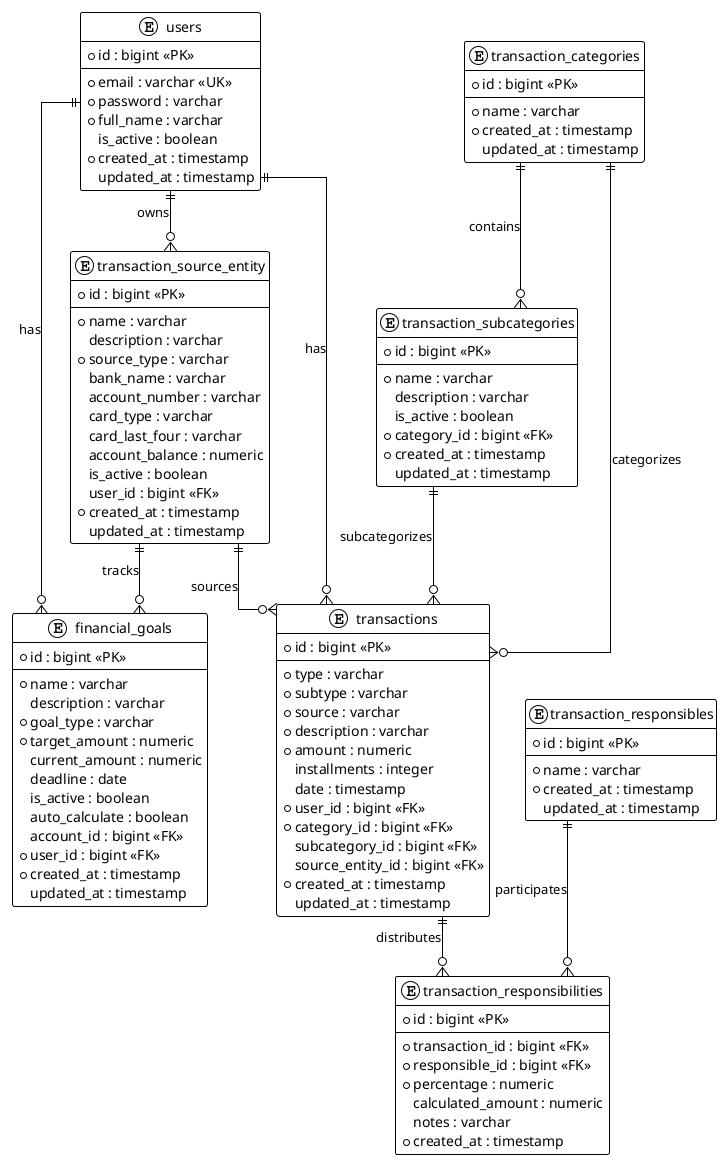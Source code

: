 @startuml Database Schema
!theme plain
skinparam backgroundColor #FFFFFF
skinparam linetype ortho

entity "users" {
    * id : bigint <<PK>>
    --
    * email : varchar <<UK>>
    * password : varchar
    * full_name : varchar
    is_active : boolean
    * created_at : timestamp
    updated_at : timestamp
}

entity "transaction_categories" {
    * id : bigint <<PK>>
    --
    * name : varchar
    * created_at : timestamp
    updated_at : timestamp
}

entity "transaction_subcategories" {
    * id : bigint <<PK>>
    --
    * name : varchar
    description : varchar
    is_active : boolean
    * category_id : bigint <<FK>>
    * created_at : timestamp
    updated_at : timestamp
}

entity "transaction_source_entity" {
    * id : bigint <<PK>>
    --
    * name : varchar
    description : varchar
    * source_type : varchar
    bank_name : varchar
    account_number : varchar
    card_type : varchar
    card_last_four : varchar
    account_balance : numeric
    is_active : boolean
    user_id : bigint <<FK>>
    * created_at : timestamp
    updated_at : timestamp
}

entity "transaction_responsibles" {
    * id : bigint <<PK>>
    --
    * name : varchar
    * created_at : timestamp
    updated_at : timestamp
}

entity "transactions" {
    * id : bigint <<PK>>
    --
    * type : varchar
    * subtype : varchar
    * source : varchar
    * description : varchar
    * amount : numeric
    installments : integer
    date : timestamp
    * user_id : bigint <<FK>>
    * category_id : bigint <<FK>>
    subcategory_id : bigint <<FK>>
    source_entity_id : bigint <<FK>>
    * created_at : timestamp
    updated_at : timestamp
}

entity "transaction_responsibilities" {
    * id : bigint <<PK>>
    --
    * transaction_id : bigint <<FK>>
    * responsible_id : bigint <<FK>>
    * percentage : numeric
    calculated_amount : numeric
    notes : varchar
    * created_at : timestamp
}

entity "financial_goals" {
    * id : bigint <<PK>>
    --
    * name : varchar
    description : varchar
    * goal_type : varchar
    * target_amount : numeric
    current_amount : numeric
    deadline : date
    is_active : boolean
    auto_calculate : boolean
    account_id : bigint <<FK>>
    * user_id : bigint <<FK>>
    * created_at : timestamp
    updated_at : timestamp
}

' Relationships
users ||--o{ transactions : "has"
users ||--o{ financial_goals : "has"
users ||--o{ transaction_source_entity : "owns"

transaction_categories ||--o{ transaction_subcategories : "contains"
transaction_categories ||--o{ transactions : "categorizes"
transaction_subcategories ||--o{ transactions : "subcategorizes"

transaction_source_entity ||--o{ transactions : "sources"
transaction_source_entity ||--o{ financial_goals : "tracks"

transaction_responsibles ||--o{ transaction_responsibilities : "participates"
transactions ||--o{ transaction_responsibilities : "distributes"

@enduml 